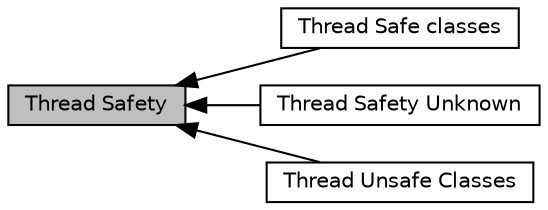digraph "Thread Safety"
{
  edge [fontname="Helvetica",fontsize="10",labelfontname="Helvetica",labelfontsize="10"];
  node [fontname="Helvetica",fontsize="10",shape=box];
  rankdir=LR;
  Node2 [label="Thread Safe classes",height=0.2,width=0.4,color="black", fillcolor="white", style="filled",URL="$group__ThreadSafe.html",tooltip=" "];
  Node1 [label="Thread Safety",height=0.2,width=0.4,color="black", fillcolor="grey75", style="filled", fontcolor="black",tooltip=" "];
  Node4 [label="Thread Safety Unknown",height=0.2,width=0.4,color="black", fillcolor="white", style="filled",URL="$group__ThreadSafetyUnknown.html",tooltip=" "];
  Node3 [label="Thread Unsafe Classes",height=0.2,width=0.4,color="black", fillcolor="white", style="filled",URL="$group__ThreadUnSafe.html",tooltip=" "];
  Node1->Node2 [shape=plaintext, dir="back", style="solid"];
  Node1->Node3 [shape=plaintext, dir="back", style="solid"];
  Node1->Node4 [shape=plaintext, dir="back", style="solid"];
}
